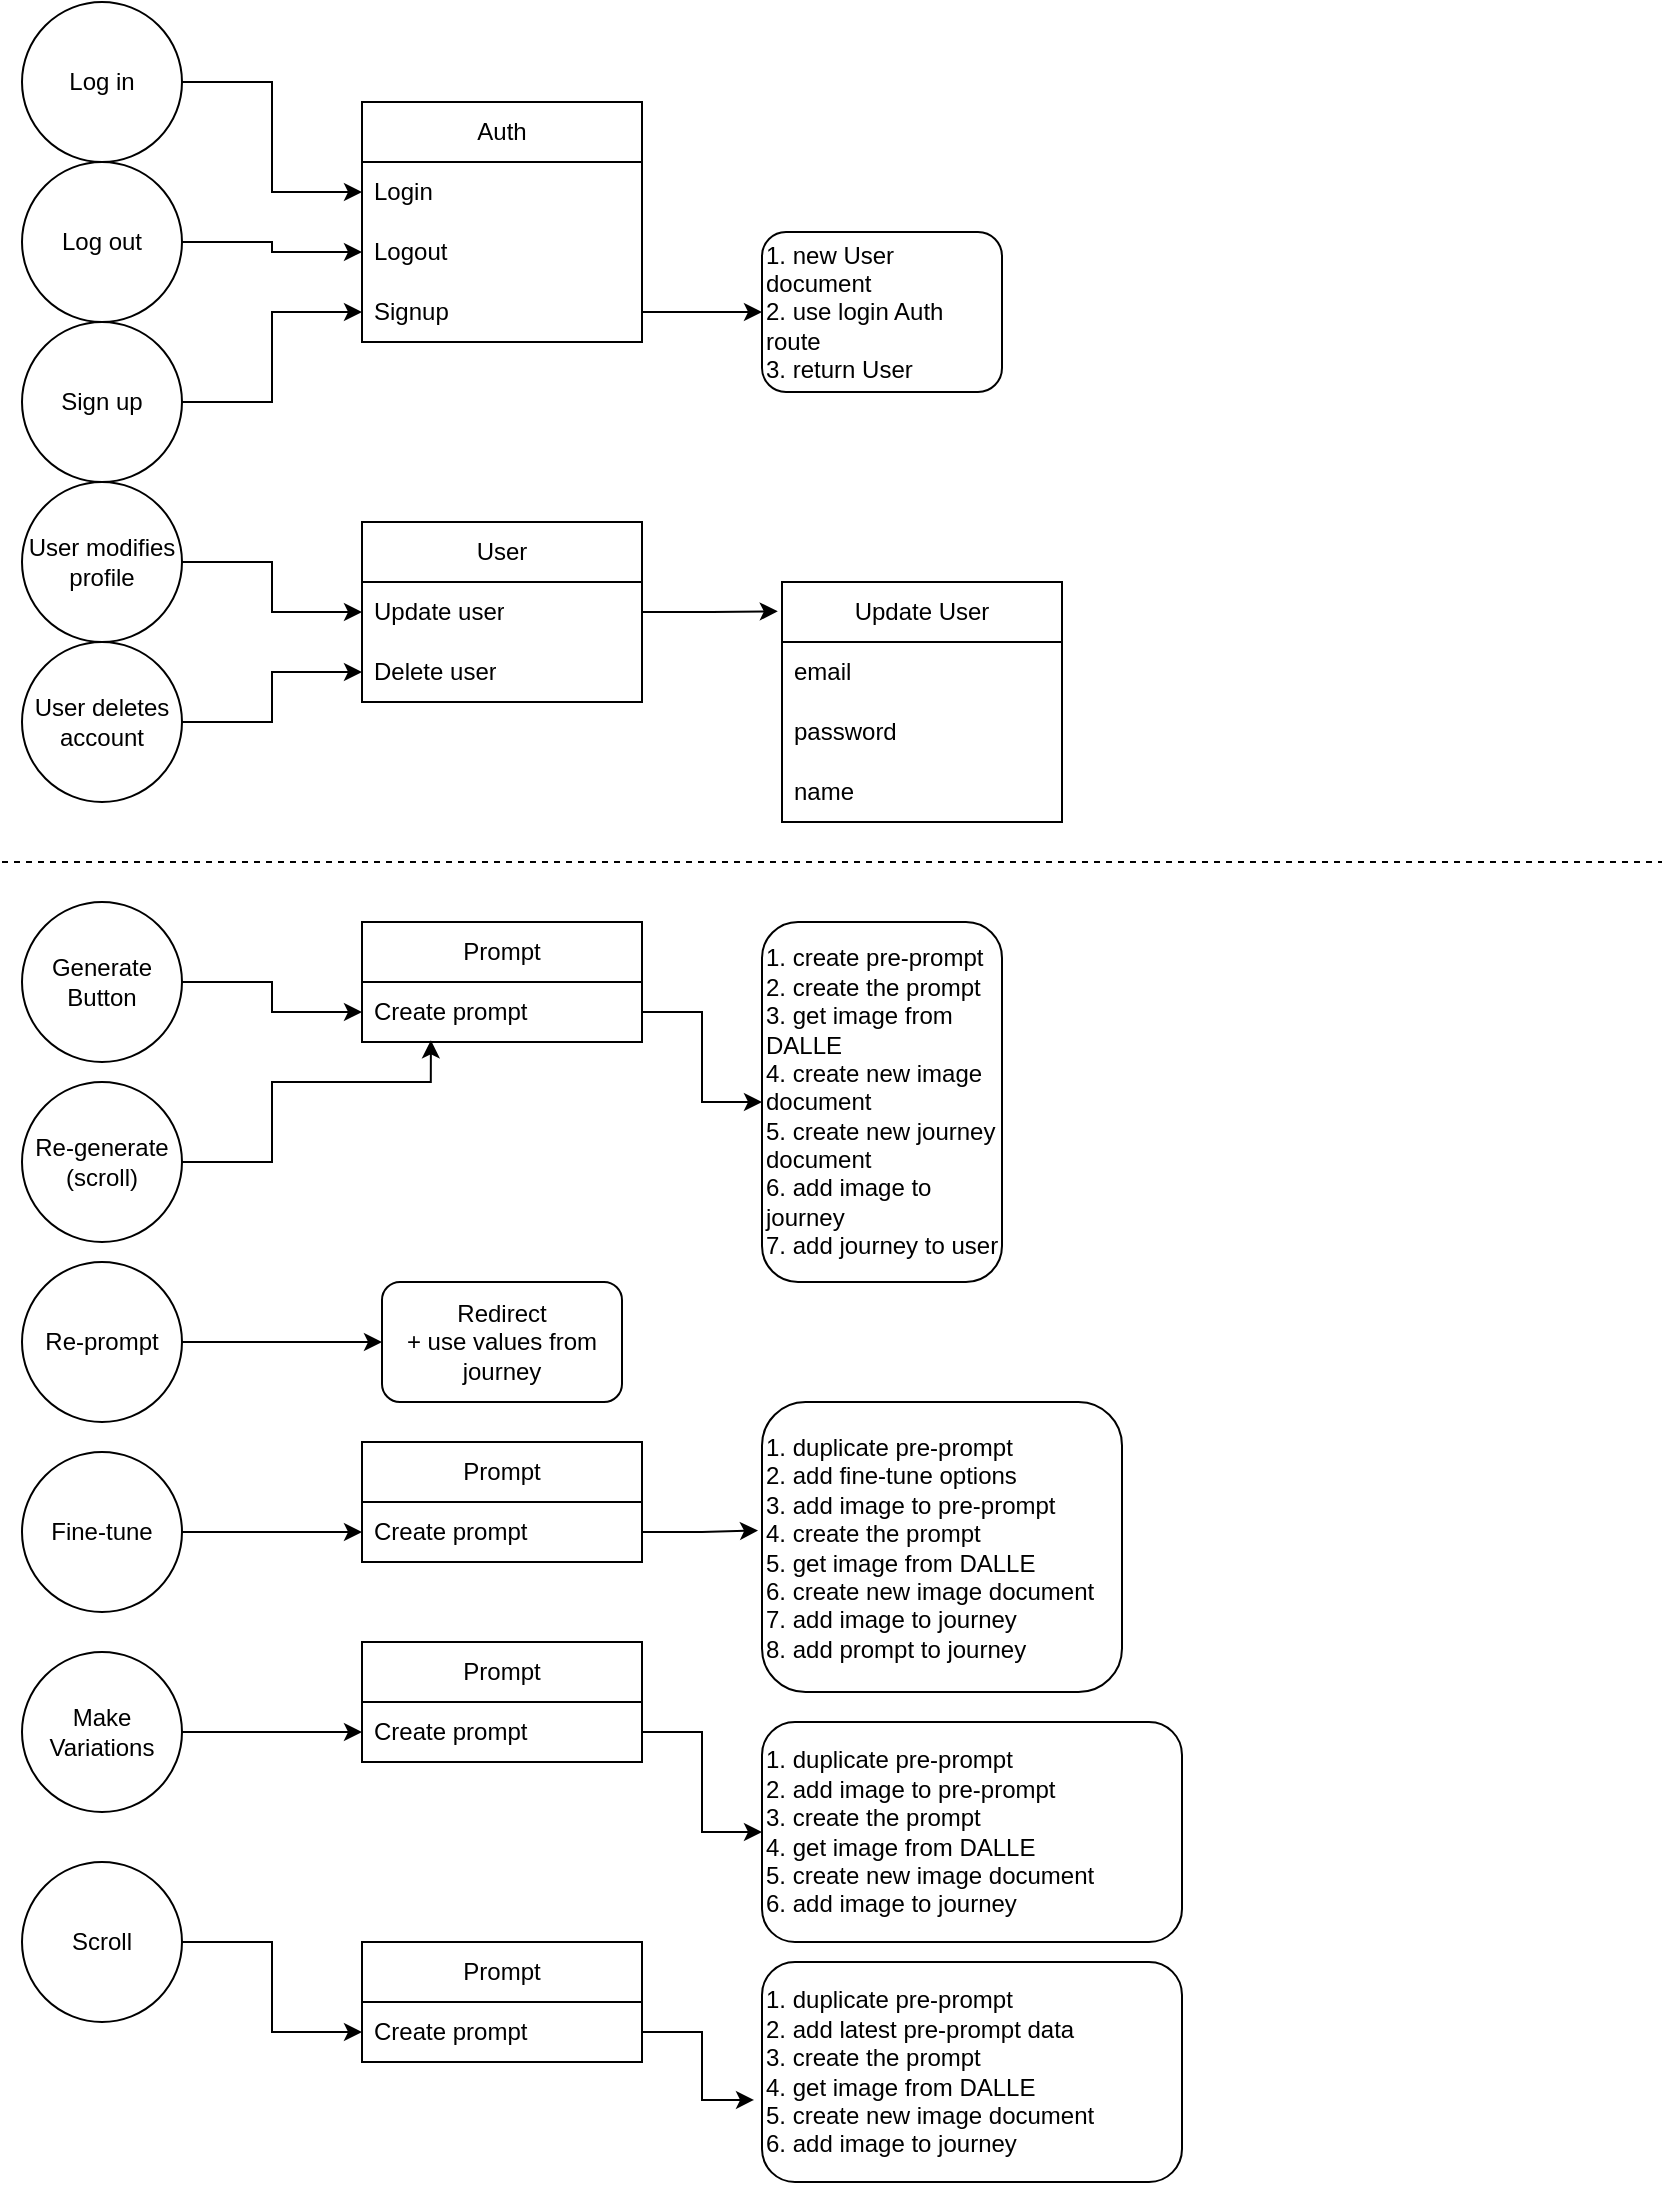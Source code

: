 <mxfile version="21.2.8" type="device">
  <diagram name="Page-1" id="rvImuvXjVMc4ffw-6pSX">
    <mxGraphModel dx="1022" dy="531" grid="1" gridSize="10" guides="1" tooltips="1" connect="1" arrows="1" fold="1" page="1" pageScale="1" pageWidth="850" pageHeight="1100" math="0" shadow="0">
      <root>
        <mxCell id="0" />
        <mxCell id="1" parent="0" />
        <mxCell id="jOxMLj2nNzEwI72JrV1--1" value="User" style="swimlane;fontStyle=0;childLayout=stackLayout;horizontal=1;startSize=30;horizontalStack=0;resizeParent=1;resizeParentMax=0;resizeLast=0;collapsible=1;marginBottom=0;whiteSpace=wrap;html=1;" vertex="1" parent="1">
          <mxGeometry x="190" y="270" width="140" height="90" as="geometry" />
        </mxCell>
        <mxCell id="jOxMLj2nNzEwI72JrV1--3" value="Update user" style="text;strokeColor=none;fillColor=none;align=left;verticalAlign=middle;spacingLeft=4;spacingRight=4;overflow=hidden;points=[[0,0.5],[1,0.5]];portConstraint=eastwest;rotatable=0;whiteSpace=wrap;html=1;" vertex="1" parent="jOxMLj2nNzEwI72JrV1--1">
          <mxGeometry y="30" width="140" height="30" as="geometry" />
        </mxCell>
        <mxCell id="jOxMLj2nNzEwI72JrV1--4" value="Delete user" style="text;strokeColor=none;fillColor=none;align=left;verticalAlign=middle;spacingLeft=4;spacingRight=4;overflow=hidden;points=[[0,0.5],[1,0.5]];portConstraint=eastwest;rotatable=0;whiteSpace=wrap;html=1;" vertex="1" parent="jOxMLj2nNzEwI72JrV1--1">
          <mxGeometry y="60" width="140" height="30" as="geometry" />
        </mxCell>
        <mxCell id="jOxMLj2nNzEwI72JrV1--5" value="Auth" style="swimlane;fontStyle=0;childLayout=stackLayout;horizontal=1;startSize=30;horizontalStack=0;resizeParent=1;resizeParentMax=0;resizeLast=0;collapsible=1;marginBottom=0;whiteSpace=wrap;html=1;" vertex="1" parent="1">
          <mxGeometry x="190" y="60" width="140" height="120" as="geometry" />
        </mxCell>
        <mxCell id="jOxMLj2nNzEwI72JrV1--6" value="Login" style="text;strokeColor=none;fillColor=none;align=left;verticalAlign=middle;spacingLeft=4;spacingRight=4;overflow=hidden;points=[[0,0.5],[1,0.5]];portConstraint=eastwest;rotatable=0;whiteSpace=wrap;html=1;" vertex="1" parent="jOxMLj2nNzEwI72JrV1--5">
          <mxGeometry y="30" width="140" height="30" as="geometry" />
        </mxCell>
        <mxCell id="jOxMLj2nNzEwI72JrV1--7" value="Logout" style="text;strokeColor=none;fillColor=none;align=left;verticalAlign=middle;spacingLeft=4;spacingRight=4;overflow=hidden;points=[[0,0.5],[1,0.5]];portConstraint=eastwest;rotatable=0;whiteSpace=wrap;html=1;" vertex="1" parent="jOxMLj2nNzEwI72JrV1--5">
          <mxGeometry y="60" width="140" height="30" as="geometry" />
        </mxCell>
        <mxCell id="jOxMLj2nNzEwI72JrV1--22" value="Signup" style="text;strokeColor=none;fillColor=none;align=left;verticalAlign=middle;spacingLeft=4;spacingRight=4;overflow=hidden;points=[[0,0.5],[1,0.5]];portConstraint=eastwest;rotatable=0;whiteSpace=wrap;html=1;" vertex="1" parent="jOxMLj2nNzEwI72JrV1--5">
          <mxGeometry y="90" width="140" height="30" as="geometry" />
        </mxCell>
        <mxCell id="jOxMLj2nNzEwI72JrV1--13" value="Update User" style="swimlane;fontStyle=0;childLayout=stackLayout;horizontal=1;startSize=30;horizontalStack=0;resizeParent=1;resizeParentMax=0;resizeLast=0;collapsible=1;marginBottom=0;whiteSpace=wrap;html=1;" vertex="1" parent="1">
          <mxGeometry x="400" y="300" width="140" height="120" as="geometry" />
        </mxCell>
        <mxCell id="jOxMLj2nNzEwI72JrV1--14" value="email" style="text;strokeColor=none;fillColor=none;align=left;verticalAlign=middle;spacingLeft=4;spacingRight=4;overflow=hidden;points=[[0,0.5],[1,0.5]];portConstraint=eastwest;rotatable=0;whiteSpace=wrap;html=1;" vertex="1" parent="jOxMLj2nNzEwI72JrV1--13">
          <mxGeometry y="30" width="140" height="30" as="geometry" />
        </mxCell>
        <mxCell id="jOxMLj2nNzEwI72JrV1--15" value="password" style="text;strokeColor=none;fillColor=none;align=left;verticalAlign=middle;spacingLeft=4;spacingRight=4;overflow=hidden;points=[[0,0.5],[1,0.5]];portConstraint=eastwest;rotatable=0;whiteSpace=wrap;html=1;" vertex="1" parent="jOxMLj2nNzEwI72JrV1--13">
          <mxGeometry y="60" width="140" height="30" as="geometry" />
        </mxCell>
        <mxCell id="jOxMLj2nNzEwI72JrV1--16" value="name" style="text;strokeColor=none;fillColor=none;align=left;verticalAlign=middle;spacingLeft=4;spacingRight=4;overflow=hidden;points=[[0,0.5],[1,0.5]];portConstraint=eastwest;rotatable=0;whiteSpace=wrap;html=1;" vertex="1" parent="jOxMLj2nNzEwI72JrV1--13">
          <mxGeometry y="90" width="140" height="30" as="geometry" />
        </mxCell>
        <mxCell id="jOxMLj2nNzEwI72JrV1--23" style="text;strokeColor=none;fillColor=none;align=left;verticalAlign=middle;spacingLeft=4;spacingRight=4;overflow=hidden;points=[[0,0.5],[1,0.5]];portConstraint=eastwest;rotatable=0;whiteSpace=wrap;html=1;" vertex="1" parent="jOxMLj2nNzEwI72JrV1--13">
          <mxGeometry y="120" width="140" as="geometry" />
        </mxCell>
        <mxCell id="jOxMLj2nNzEwI72JrV1--17" style="edgeStyle=orthogonalEdgeStyle;rounded=0;orthogonalLoop=1;jettySize=auto;html=1;entryX=-0.015;entryY=0.122;entryDx=0;entryDy=0;entryPerimeter=0;exitX=1;exitY=0.5;exitDx=0;exitDy=0;" edge="1" parent="1" source="jOxMLj2nNzEwI72JrV1--3" target="jOxMLj2nNzEwI72JrV1--13">
          <mxGeometry relative="1" as="geometry">
            <mxPoint x="380" y="435" as="sourcePoint" />
            <mxPoint x="420" y="465" as="targetPoint" />
          </mxGeometry>
        </mxCell>
        <mxCell id="jOxMLj2nNzEwI72JrV1--54" style="edgeStyle=orthogonalEdgeStyle;rounded=0;orthogonalLoop=1;jettySize=auto;html=1;entryX=0;entryY=0.5;entryDx=0;entryDy=0;" edge="1" parent="1" source="jOxMLj2nNzEwI72JrV1--32" target="jOxMLj2nNzEwI72JrV1--22">
          <mxGeometry relative="1" as="geometry" />
        </mxCell>
        <mxCell id="jOxMLj2nNzEwI72JrV1--32" value="Sign up" style="ellipse;whiteSpace=wrap;html=1;aspect=fixed;" vertex="1" parent="1">
          <mxGeometry x="20" y="170" width="80" height="80" as="geometry" />
        </mxCell>
        <mxCell id="jOxMLj2nNzEwI72JrV1--53" style="edgeStyle=orthogonalEdgeStyle;rounded=0;orthogonalLoop=1;jettySize=auto;html=1;entryX=0;entryY=0.5;entryDx=0;entryDy=0;" edge="1" parent="1" source="jOxMLj2nNzEwI72JrV1--34" target="jOxMLj2nNzEwI72JrV1--7">
          <mxGeometry relative="1" as="geometry" />
        </mxCell>
        <mxCell id="jOxMLj2nNzEwI72JrV1--34" value="Log out" style="ellipse;whiteSpace=wrap;html=1;aspect=fixed;" vertex="1" parent="1">
          <mxGeometry x="20" y="90" width="80" height="80" as="geometry" />
        </mxCell>
        <mxCell id="jOxMLj2nNzEwI72JrV1--52" style="edgeStyle=orthogonalEdgeStyle;rounded=0;orthogonalLoop=1;jettySize=auto;html=1;entryX=0;entryY=0.5;entryDx=0;entryDy=0;" edge="1" parent="1" source="jOxMLj2nNzEwI72JrV1--35" target="jOxMLj2nNzEwI72JrV1--6">
          <mxGeometry relative="1" as="geometry" />
        </mxCell>
        <mxCell id="jOxMLj2nNzEwI72JrV1--35" value="Log in" style="ellipse;whiteSpace=wrap;html=1;aspect=fixed;" vertex="1" parent="1">
          <mxGeometry x="20" y="10" width="80" height="80" as="geometry" />
        </mxCell>
        <mxCell id="jOxMLj2nNzEwI72JrV1--39" style="edgeStyle=orthogonalEdgeStyle;rounded=0;orthogonalLoop=1;jettySize=auto;html=1;entryX=0;entryY=0.5;entryDx=0;entryDy=0;" edge="1" parent="1" source="jOxMLj2nNzEwI72JrV1--38" target="jOxMLj2nNzEwI72JrV1--3">
          <mxGeometry relative="1" as="geometry" />
        </mxCell>
        <mxCell id="jOxMLj2nNzEwI72JrV1--38" value="User modifies&lt;br&gt;profile" style="ellipse;whiteSpace=wrap;html=1;aspect=fixed;" vertex="1" parent="1">
          <mxGeometry x="20" y="250" width="80" height="80" as="geometry" />
        </mxCell>
        <mxCell id="jOxMLj2nNzEwI72JrV1--41" style="edgeStyle=orthogonalEdgeStyle;rounded=0;orthogonalLoop=1;jettySize=auto;html=1;entryX=0;entryY=0.5;entryDx=0;entryDy=0;" edge="1" parent="1" source="jOxMLj2nNzEwI72JrV1--40" target="jOxMLj2nNzEwI72JrV1--4">
          <mxGeometry relative="1" as="geometry" />
        </mxCell>
        <mxCell id="jOxMLj2nNzEwI72JrV1--40" value="User deletes account" style="ellipse;whiteSpace=wrap;html=1;aspect=fixed;" vertex="1" parent="1">
          <mxGeometry x="20" y="330" width="80" height="80" as="geometry" />
        </mxCell>
        <mxCell id="jOxMLj2nNzEwI72JrV1--47" style="edgeStyle=orthogonalEdgeStyle;rounded=0;orthogonalLoop=1;jettySize=auto;html=1;entryX=0;entryY=0.5;entryDx=0;entryDy=0;" edge="1" parent="1" source="jOxMLj2nNzEwI72JrV1--42" target="jOxMLj2nNzEwI72JrV1--44">
          <mxGeometry relative="1" as="geometry" />
        </mxCell>
        <mxCell id="jOxMLj2nNzEwI72JrV1--42" value="Generate Button" style="ellipse;whiteSpace=wrap;html=1;aspect=fixed;" vertex="1" parent="1">
          <mxGeometry x="20" y="460" width="80" height="80" as="geometry" />
        </mxCell>
        <mxCell id="jOxMLj2nNzEwI72JrV1--43" value="Prompt" style="swimlane;fontStyle=0;childLayout=stackLayout;horizontal=1;startSize=30;horizontalStack=0;resizeParent=1;resizeParentMax=0;resizeLast=0;collapsible=1;marginBottom=0;whiteSpace=wrap;html=1;" vertex="1" parent="1">
          <mxGeometry x="190" y="470" width="140" height="60" as="geometry" />
        </mxCell>
        <mxCell id="jOxMLj2nNzEwI72JrV1--44" value="Create prompt" style="text;strokeColor=none;fillColor=none;align=left;verticalAlign=middle;spacingLeft=4;spacingRight=4;overflow=hidden;points=[[0,0.5],[1,0.5]];portConstraint=eastwest;rotatable=0;whiteSpace=wrap;html=1;" vertex="1" parent="jOxMLj2nNzEwI72JrV1--43">
          <mxGeometry y="30" width="140" height="30" as="geometry" />
        </mxCell>
        <mxCell id="jOxMLj2nNzEwI72JrV1--48" value="1. new User document&lt;br&gt;2. use login Auth route&lt;br&gt;3. return User" style="rounded=1;whiteSpace=wrap;html=1;align=left;" vertex="1" parent="1">
          <mxGeometry x="390" y="125" width="120" height="80" as="geometry" />
        </mxCell>
        <mxCell id="jOxMLj2nNzEwI72JrV1--49" style="edgeStyle=orthogonalEdgeStyle;rounded=0;orthogonalLoop=1;jettySize=auto;html=1;exitX=1;exitY=0.5;exitDx=0;exitDy=0;entryX=0;entryY=0.5;entryDx=0;entryDy=0;" edge="1" parent="1" source="jOxMLj2nNzEwI72JrV1--22" target="jOxMLj2nNzEwI72JrV1--48">
          <mxGeometry relative="1" as="geometry" />
        </mxCell>
        <mxCell id="jOxMLj2nNzEwI72JrV1--50" value="1. create pre-prompt&lt;br&gt;2. create the prompt&lt;br&gt;3. get image from DALLE&lt;br&gt;4. create new image document&lt;br&gt;5. create new journey document&lt;br&gt;6. add image to journey&lt;br&gt;7. add journey to user" style="rounded=1;whiteSpace=wrap;html=1;align=left;" vertex="1" parent="1">
          <mxGeometry x="390" y="470" width="120" height="180" as="geometry" />
        </mxCell>
        <mxCell id="jOxMLj2nNzEwI72JrV1--51" style="edgeStyle=orthogonalEdgeStyle;rounded=0;orthogonalLoop=1;jettySize=auto;html=1;exitX=1;exitY=0.5;exitDx=0;exitDy=0;entryX=0;entryY=0.5;entryDx=0;entryDy=0;" edge="1" parent="1" source="jOxMLj2nNzEwI72JrV1--44" target="jOxMLj2nNzEwI72JrV1--50">
          <mxGeometry relative="1" as="geometry" />
        </mxCell>
        <mxCell id="jOxMLj2nNzEwI72JrV1--59" style="edgeStyle=orthogonalEdgeStyle;rounded=0;orthogonalLoop=1;jettySize=auto;html=1;entryX=0.246;entryY=0.972;entryDx=0;entryDy=0;entryPerimeter=0;exitX=1;exitY=0.5;exitDx=0;exitDy=0;" edge="1" parent="1" source="jOxMLj2nNzEwI72JrV1--55" target="jOxMLj2nNzEwI72JrV1--44">
          <mxGeometry relative="1" as="geometry">
            <mxPoint x="220" y="600" as="targetPoint" />
            <Array as="points">
              <mxPoint x="145" y="590" />
              <mxPoint x="145" y="550" />
              <mxPoint x="224" y="550" />
            </Array>
          </mxGeometry>
        </mxCell>
        <mxCell id="jOxMLj2nNzEwI72JrV1--55" value="Re-generate&lt;br&gt;(scroll)" style="ellipse;whiteSpace=wrap;html=1;aspect=fixed;" vertex="1" parent="1">
          <mxGeometry x="20" y="550" width="80" height="80" as="geometry" />
        </mxCell>
        <mxCell id="jOxMLj2nNzEwI72JrV1--62" style="edgeStyle=orthogonalEdgeStyle;rounded=0;orthogonalLoop=1;jettySize=auto;html=1;entryX=0;entryY=0.5;entryDx=0;entryDy=0;" edge="1" parent="1" source="jOxMLj2nNzEwI72JrV1--56" target="jOxMLj2nNzEwI72JrV1--63">
          <mxGeometry relative="1" as="geometry">
            <mxPoint x="190" y="685" as="targetPoint" />
          </mxGeometry>
        </mxCell>
        <mxCell id="jOxMLj2nNzEwI72JrV1--56" value="Re-prompt" style="ellipse;whiteSpace=wrap;html=1;aspect=fixed;" vertex="1" parent="1">
          <mxGeometry x="20" y="640" width="80" height="80" as="geometry" />
        </mxCell>
        <mxCell id="jOxMLj2nNzEwI72JrV1--72" style="edgeStyle=orthogonalEdgeStyle;rounded=0;orthogonalLoop=1;jettySize=auto;html=1;entryX=0;entryY=0.5;entryDx=0;entryDy=0;" edge="1" parent="1" source="jOxMLj2nNzEwI72JrV1--57" target="jOxMLj2nNzEwI72JrV1--66">
          <mxGeometry relative="1" as="geometry" />
        </mxCell>
        <mxCell id="jOxMLj2nNzEwI72JrV1--57" value="Fine-tune" style="ellipse;whiteSpace=wrap;html=1;aspect=fixed;" vertex="1" parent="1">
          <mxGeometry x="20" y="735" width="80" height="80" as="geometry" />
        </mxCell>
        <mxCell id="jOxMLj2nNzEwI72JrV1--63" value="Redirect&lt;br&gt;+ use values from journey" style="rounded=1;whiteSpace=wrap;html=1;" vertex="1" parent="1">
          <mxGeometry x="200" y="650" width="120" height="60" as="geometry" />
        </mxCell>
        <mxCell id="jOxMLj2nNzEwI72JrV1--65" value="Prompt" style="swimlane;fontStyle=0;childLayout=stackLayout;horizontal=1;startSize=30;horizontalStack=0;resizeParent=1;resizeParentMax=0;resizeLast=0;collapsible=1;marginBottom=0;whiteSpace=wrap;html=1;" vertex="1" parent="1">
          <mxGeometry x="190" y="730" width="140" height="60" as="geometry" />
        </mxCell>
        <mxCell id="jOxMLj2nNzEwI72JrV1--66" value="Create prompt" style="text;strokeColor=none;fillColor=none;align=left;verticalAlign=middle;spacingLeft=4;spacingRight=4;overflow=hidden;points=[[0,0.5],[1,0.5]];portConstraint=eastwest;rotatable=0;whiteSpace=wrap;html=1;" vertex="1" parent="jOxMLj2nNzEwI72JrV1--65">
          <mxGeometry y="30" width="140" height="30" as="geometry" />
        </mxCell>
        <mxCell id="jOxMLj2nNzEwI72JrV1--67" value="Prompt" style="swimlane;fontStyle=0;childLayout=stackLayout;horizontal=1;startSize=30;horizontalStack=0;resizeParent=1;resizeParentMax=0;resizeLast=0;collapsible=1;marginBottom=0;whiteSpace=wrap;html=1;" vertex="1" parent="1">
          <mxGeometry x="190" y="830" width="140" height="60" as="geometry" />
        </mxCell>
        <mxCell id="jOxMLj2nNzEwI72JrV1--68" value="Create prompt" style="text;strokeColor=none;fillColor=none;align=left;verticalAlign=middle;spacingLeft=4;spacingRight=4;overflow=hidden;points=[[0,0.5],[1,0.5]];portConstraint=eastwest;rotatable=0;whiteSpace=wrap;html=1;" vertex="1" parent="jOxMLj2nNzEwI72JrV1--67">
          <mxGeometry y="30" width="140" height="30" as="geometry" />
        </mxCell>
        <mxCell id="jOxMLj2nNzEwI72JrV1--69" value="1. duplicate pre-prompt&lt;br&gt;2. add fine-tune options&lt;br&gt;3. add image to pre-prompt&lt;br&gt;4. create the prompt&lt;br&gt;5. get image from DALLE&lt;br&gt;6. create new image document&lt;br&gt;7. add image to journey&lt;br&gt;8. add prompt to journey" style="rounded=1;whiteSpace=wrap;html=1;align=left;" vertex="1" parent="1">
          <mxGeometry x="390" y="710" width="180" height="145" as="geometry" />
        </mxCell>
        <mxCell id="jOxMLj2nNzEwI72JrV1--71" style="edgeStyle=orthogonalEdgeStyle;rounded=0;orthogonalLoop=1;jettySize=auto;html=1;entryX=-0.011;entryY=0.443;entryDx=0;entryDy=0;entryPerimeter=0;" edge="1" parent="1" source="jOxMLj2nNzEwI72JrV1--66" target="jOxMLj2nNzEwI72JrV1--69">
          <mxGeometry relative="1" as="geometry" />
        </mxCell>
        <mxCell id="jOxMLj2nNzEwI72JrV1--76" style="edgeStyle=orthogonalEdgeStyle;rounded=0;orthogonalLoop=1;jettySize=auto;html=1;entryX=0;entryY=0.5;entryDx=0;entryDy=0;" edge="1" parent="1" source="jOxMLj2nNzEwI72JrV1--73" target="jOxMLj2nNzEwI72JrV1--68">
          <mxGeometry relative="1" as="geometry" />
        </mxCell>
        <mxCell id="jOxMLj2nNzEwI72JrV1--73" value="Make Variations" style="ellipse;whiteSpace=wrap;html=1;aspect=fixed;" vertex="1" parent="1">
          <mxGeometry x="20" y="835" width="80" height="80" as="geometry" />
        </mxCell>
        <mxCell id="jOxMLj2nNzEwI72JrV1--74" value="1. duplicate pre-prompt&lt;br&gt;2. add image to pre-prompt&lt;br&gt;3. create the prompt&lt;br&gt;4. get image from DALLE&lt;br&gt;5. create new image document&lt;br&gt;6. add image to journey" style="rounded=1;whiteSpace=wrap;html=1;align=left;" vertex="1" parent="1">
          <mxGeometry x="390" y="870" width="210" height="110" as="geometry" />
        </mxCell>
        <mxCell id="jOxMLj2nNzEwI72JrV1--77" style="edgeStyle=orthogonalEdgeStyle;rounded=0;orthogonalLoop=1;jettySize=auto;html=1;entryX=0;entryY=0.5;entryDx=0;entryDy=0;" edge="1" parent="1" source="jOxMLj2nNzEwI72JrV1--68" target="jOxMLj2nNzEwI72JrV1--74">
          <mxGeometry relative="1" as="geometry" />
        </mxCell>
        <mxCell id="jOxMLj2nNzEwI72JrV1--79" value="" style="endArrow=none;dashed=1;html=1;rounded=0;" edge="1" parent="1">
          <mxGeometry width="50" height="50" relative="1" as="geometry">
            <mxPoint x="10" y="440" as="sourcePoint" />
            <mxPoint x="840" y="440" as="targetPoint" />
          </mxGeometry>
        </mxCell>
        <mxCell id="jOxMLj2nNzEwI72JrV1--86" style="edgeStyle=orthogonalEdgeStyle;rounded=0;orthogonalLoop=1;jettySize=auto;html=1;entryX=0;entryY=0.5;entryDx=0;entryDy=0;" edge="1" parent="1" source="jOxMLj2nNzEwI72JrV1--83" target="jOxMLj2nNzEwI72JrV1--85">
          <mxGeometry relative="1" as="geometry" />
        </mxCell>
        <mxCell id="jOxMLj2nNzEwI72JrV1--83" value="Scroll" style="ellipse;whiteSpace=wrap;html=1;aspect=fixed;" vertex="1" parent="1">
          <mxGeometry x="20" y="940" width="80" height="80" as="geometry" />
        </mxCell>
        <mxCell id="jOxMLj2nNzEwI72JrV1--84" value="Prompt" style="swimlane;fontStyle=0;childLayout=stackLayout;horizontal=1;startSize=30;horizontalStack=0;resizeParent=1;resizeParentMax=0;resizeLast=0;collapsible=1;marginBottom=0;whiteSpace=wrap;html=1;" vertex="1" parent="1">
          <mxGeometry x="190" y="980" width="140" height="60" as="geometry" />
        </mxCell>
        <mxCell id="jOxMLj2nNzEwI72JrV1--85" value="Create prompt" style="text;strokeColor=none;fillColor=none;align=left;verticalAlign=middle;spacingLeft=4;spacingRight=4;overflow=hidden;points=[[0,0.5],[1,0.5]];portConstraint=eastwest;rotatable=0;whiteSpace=wrap;html=1;" vertex="1" parent="jOxMLj2nNzEwI72JrV1--84">
          <mxGeometry y="30" width="140" height="30" as="geometry" />
        </mxCell>
        <mxCell id="jOxMLj2nNzEwI72JrV1--87" value="1. duplicate pre-prompt&lt;br&gt;2. add latest pre-prompt data&lt;br&gt;3. create the prompt&lt;br&gt;4. get image from DALLE&lt;br&gt;5. create new image document&lt;br&gt;6. add image to journey" style="rounded=1;whiteSpace=wrap;html=1;align=left;" vertex="1" parent="1">
          <mxGeometry x="390" y="990" width="210" height="110" as="geometry" />
        </mxCell>
        <mxCell id="jOxMLj2nNzEwI72JrV1--89" style="edgeStyle=orthogonalEdgeStyle;rounded=0;orthogonalLoop=1;jettySize=auto;html=1;entryX=-0.019;entryY=0.627;entryDx=0;entryDy=0;entryPerimeter=0;" edge="1" parent="1" source="jOxMLj2nNzEwI72JrV1--85" target="jOxMLj2nNzEwI72JrV1--87">
          <mxGeometry relative="1" as="geometry" />
        </mxCell>
      </root>
    </mxGraphModel>
  </diagram>
</mxfile>
